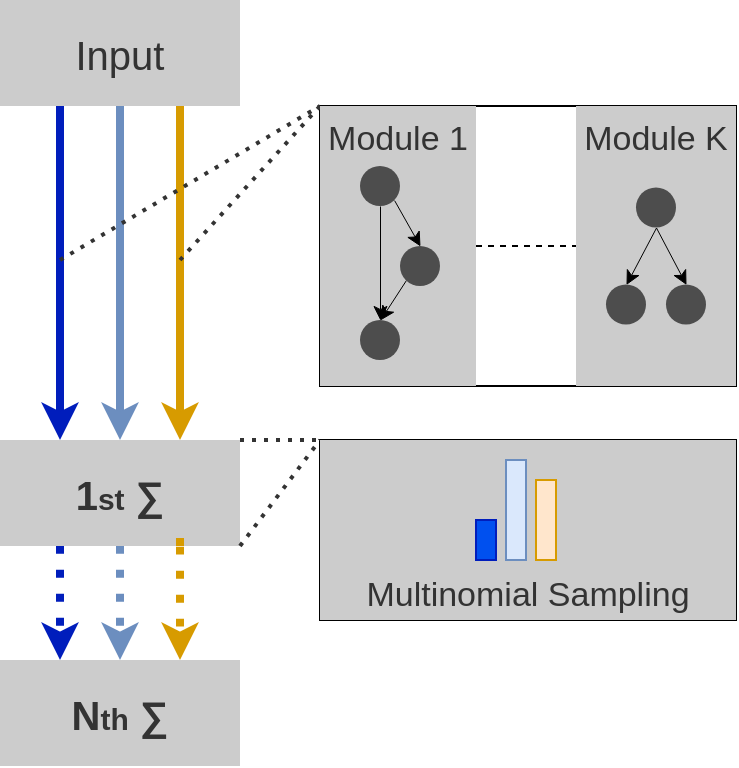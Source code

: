 <mxfile version="24.7.7">
  <diagram id="tDPf8CNvzOaNMvIxZvwo" name="Seite-1">
    <mxGraphModel dx="794" dy="339" grid="1" gridSize="10" guides="1" tooltips="1" connect="1" arrows="1" fold="1" page="1" pageScale="1" pageWidth="827" pageHeight="1169" math="0" shadow="0">
      <root>
        <mxCell id="0" />
        <mxCell id="1" parent="0" />
        <mxCell id="O3lXl0DsIWepwv78E3Ku-21" value="" style="rounded=0;whiteSpace=wrap;html=1;fontSize=20;fillColor=none;" vertex="1" parent="1">
          <mxGeometry x="400" y="93" width="208" height="140" as="geometry" />
        </mxCell>
        <mxCell id="O3lXl0DsIWepwv78E3Ku-26" value="" style="rounded=0;whiteSpace=wrap;html=1;fontSize=20;fillColor=none;" vertex="1" parent="1">
          <mxGeometry x="400" y="260" width="208" height="90" as="geometry" />
        </mxCell>
        <mxCell id="lzmcIZGoqttrfyCk76lP-21" style="edgeStyle=orthogonalEdgeStyle;rounded=0;orthogonalLoop=1;jettySize=auto;html=1;exitX=0.5;exitY=1;exitDx=0;exitDy=0;entryX=0.5;entryY=0;entryDx=0;entryDy=0;strokeWidth=4;fontSize=20;curved=1;fillColor=#dae8fc;strokeColor=#6c8ebf;" parent="1" source="lzmcIZGoqttrfyCk76lP-19" target="lzmcIZGoqttrfyCk76lP-20" edge="1">
          <mxGeometry relative="1" as="geometry" />
        </mxCell>
        <mxCell id="X_1ddgbnGcCbuA_kLiaL-2" style="edgeStyle=orthogonalEdgeStyle;rounded=0;orthogonalLoop=1;jettySize=auto;html=1;exitX=0.25;exitY=1;exitDx=0;exitDy=0;curved=1;strokeWidth=4;entryX=0.25;entryY=0;entryDx=0;entryDy=0;fillColor=#0050ef;strokeColor=#001DBC;" parent="1" source="lzmcIZGoqttrfyCk76lP-19" target="lzmcIZGoqttrfyCk76lP-20" edge="1">
          <mxGeometry relative="1" as="geometry" />
        </mxCell>
        <mxCell id="X_1ddgbnGcCbuA_kLiaL-3" style="edgeStyle=orthogonalEdgeStyle;rounded=0;orthogonalLoop=1;jettySize=auto;html=1;exitX=0.75;exitY=1;exitDx=0;exitDy=0;entryX=0.75;entryY=0;entryDx=0;entryDy=0;curved=1;strokeWidth=4;fillColor=#ffe6cc;strokeColor=#d79b00;" parent="1" source="lzmcIZGoqttrfyCk76lP-19" target="lzmcIZGoqttrfyCk76lP-20" edge="1">
          <mxGeometry relative="1" as="geometry" />
        </mxCell>
        <mxCell id="lzmcIZGoqttrfyCk76lP-19" value="&lt;font style=&quot;font-size: 20px;&quot;&gt;Input&lt;/font&gt;" style="rounded=0;whiteSpace=wrap;html=1;fillColor=#CCCCCC;fontColor=#333333;strokeColor=none;" parent="1" vertex="1">
          <mxGeometry x="240" y="40" width="120" height="53" as="geometry" />
        </mxCell>
        <mxCell id="X_1ddgbnGcCbuA_kLiaL-40" style="edgeStyle=orthogonalEdgeStyle;rounded=0;orthogonalLoop=1;jettySize=auto;html=1;exitX=0.5;exitY=1;exitDx=0;exitDy=0;curved=1;fillColor=#dae8fc;strokeColor=#6c8ebf;strokeWidth=4;dashed=1;dashPattern=1 2;entryX=0.5;entryY=0;entryDx=0;entryDy=0;" parent="1" source="lzmcIZGoqttrfyCk76lP-20" target="lzmcIZGoqttrfyCk76lP-22" edge="1">
          <mxGeometry relative="1" as="geometry">
            <Array as="points" />
            <mxPoint x="480" y="410" as="targetPoint" />
          </mxGeometry>
        </mxCell>
        <mxCell id="lzmcIZGoqttrfyCk76lP-20" value="&lt;span style=&quot;font-size: 13px;&quot; lang=&quot;de&quot; class=&quot;ILfuVd&quot;&gt;&lt;span style=&quot;font-size: 20px;&quot; class=&quot;hgKElc&quot;&gt;&lt;font style=&quot;font-size: 20px;&quot;&gt;&lt;b&gt;1&lt;/b&gt;&lt;/font&gt;&lt;/span&gt;&lt;/span&gt;&lt;font size=&quot;1&quot;&gt;&lt;span lang=&quot;de&quot; class=&quot;ILfuVd&quot;&gt;&lt;span class=&quot;hgKElc&quot;&gt;&lt;font&gt;&lt;b style=&quot;font-size: 15px;&quot;&gt;st&lt;/b&gt;&lt;/font&gt;&lt;/span&gt;&lt;/span&gt;&lt;/font&gt;&lt;span style=&quot;font-size: 13px;&quot; lang=&quot;de&quot; class=&quot;ILfuVd&quot;&gt;&lt;span style=&quot;font-size: 20px;&quot; class=&quot;hgKElc&quot;&gt;&lt;font style=&quot;font-size: 20px;&quot;&gt;&lt;b&gt; ∑&lt;/b&gt;&lt;br&gt;&lt;/font&gt;&lt;/span&gt;&lt;/span&gt;" style="rounded=0;whiteSpace=wrap;html=1;fillColor=#CCCCCC;fontColor=#333333;strokeColor=none;" parent="1" vertex="1">
          <mxGeometry x="240" y="260" width="120" height="53" as="geometry" />
        </mxCell>
        <mxCell id="lzmcIZGoqttrfyCk76lP-22" value="&lt;span style=&quot;font-size: 13px;&quot; lang=&quot;de&quot; class=&quot;ILfuVd&quot;&gt;&lt;span style=&quot;font-size: 20px;&quot; class=&quot;hgKElc&quot;&gt;&lt;font style=&quot;font-size: 20px;&quot;&gt;&lt;b&gt;N&lt;/b&gt;&lt;/font&gt;&lt;/span&gt;&lt;/span&gt;&lt;font size=&quot;1&quot;&gt;&lt;span lang=&quot;de&quot; class=&quot;ILfuVd&quot;&gt;&lt;span class=&quot;hgKElc&quot;&gt;&lt;font&gt;&lt;b style=&quot;font-size: 15px;&quot;&gt;th&lt;/b&gt;&lt;/font&gt;&lt;/span&gt;&lt;/span&gt;&lt;/font&gt;&lt;span style=&quot;font-size: 13px;&quot; lang=&quot;de&quot; class=&quot;ILfuVd&quot;&gt;&lt;span style=&quot;font-size: 20px;&quot; class=&quot;hgKElc&quot;&gt;&lt;font style=&quot;font-size: 20px;&quot;&gt;&lt;b&gt; ∑&lt;/b&gt;&lt;br&gt;&lt;/font&gt;&lt;/span&gt;&lt;/span&gt;" style="rounded=0;whiteSpace=wrap;html=1;fillColor=#CCCCCC;fontColor=#333333;strokeColor=none;" parent="1" vertex="1">
          <mxGeometry x="240" y="370" width="120" height="53" as="geometry" />
        </mxCell>
        <mxCell id="X_1ddgbnGcCbuA_kLiaL-39" style="edgeStyle=orthogonalEdgeStyle;rounded=0;orthogonalLoop=1;jettySize=auto;html=1;exitX=0.25;exitY=1;exitDx=0;exitDy=0;entryX=0.25;entryY=0;entryDx=0;entryDy=0;curved=1;fillColor=#0050ef;strokeColor=#001DBC;strokeWidth=4;dashed=1;dashPattern=1 2;" parent="1" source="lzmcIZGoqttrfyCk76lP-20" target="lzmcIZGoqttrfyCk76lP-22" edge="1">
          <mxGeometry relative="1" as="geometry">
            <Array as="points">
              <mxPoint x="270" y="370" />
              <mxPoint x="270" y="370" />
            </Array>
          </mxGeometry>
        </mxCell>
        <mxCell id="X_1ddgbnGcCbuA_kLiaL-41" style="edgeStyle=orthogonalEdgeStyle;rounded=0;orthogonalLoop=1;jettySize=auto;html=1;exitX=0.75;exitY=1;exitDx=0;exitDy=0;curved=1;strokeWidth=4;fillColor=#ffe6cc;strokeColor=#d79b00;entryX=0.75;entryY=0;entryDx=0;entryDy=0;dashed=1;dashPattern=1 2;" parent="1" source="lzmcIZGoqttrfyCk76lP-20" target="lzmcIZGoqttrfyCk76lP-22" edge="1">
          <mxGeometry relative="1" as="geometry">
            <mxPoint x="360.04" y="498.5" as="targetPoint" />
            <Array as="points">
              <mxPoint x="330" y="290" />
              <mxPoint x="330" y="290" />
            </Array>
            <mxPoint x="400" y="231.5" as="sourcePoint" />
          </mxGeometry>
        </mxCell>
        <mxCell id="O3lXl0DsIWepwv78E3Ku-1" style="edgeStyle=none;rounded=0;orthogonalLoop=1;jettySize=auto;html=1;entryX=0;entryY=0;entryDx=0;entryDy=0;strokeColor=#333333;strokeWidth=2;fontSize=20;endArrow=none;endFill=0;dashed=1;dashPattern=1 2;" edge="1" parent="1" target="O3lXl0DsIWepwv78E3Ku-21">
          <mxGeometry relative="1" as="geometry">
            <mxPoint x="270" y="170" as="sourcePoint" />
          </mxGeometry>
        </mxCell>
        <mxCell id="O3lXl0DsIWepwv78E3Ku-2" style="edgeStyle=none;rounded=0;orthogonalLoop=1;jettySize=auto;html=1;entryX=0;entryY=0;entryDx=0;entryDy=0;strokeColor=#333333;strokeWidth=2;fontSize=20;endArrow=none;endFill=0;dashed=1;dashPattern=1 2;" edge="1" parent="1" target="O3lXl0DsIWepwv78E3Ku-21">
          <mxGeometry relative="1" as="geometry">
            <mxPoint x="330" y="170" as="sourcePoint" />
          </mxGeometry>
        </mxCell>
        <mxCell id="O3lXl0DsIWepwv78E3Ku-3" value="&lt;font style=&quot;font-size: 17px;&quot;&gt;Module 1&lt;/font&gt;" style="rounded=0;whiteSpace=wrap;html=1;fillColor=#CCCCCC;fontColor=#333333;strokeColor=none;verticalAlign=top;" vertex="1" parent="1">
          <mxGeometry x="400" y="93" width="78" height="140" as="geometry" />
        </mxCell>
        <mxCell id="O3lXl0DsIWepwv78E3Ku-4" style="edgeStyle=none;rounded=0;orthogonalLoop=1;jettySize=auto;html=1;exitX=1;exitY=1;exitDx=0;exitDy=0;strokeWidth=0.5;entryX=0.5;entryY=0;entryDx=0;entryDy=0;" edge="1" parent="1" source="O3lXl0DsIWepwv78E3Ku-6" target="O3lXl0DsIWepwv78E3Ku-8">
          <mxGeometry relative="1" as="geometry">
            <mxPoint x="450" y="173" as="targetPoint" />
          </mxGeometry>
        </mxCell>
        <mxCell id="O3lXl0DsIWepwv78E3Ku-5" style="edgeStyle=none;rounded=0;orthogonalLoop=1;jettySize=auto;html=1;exitX=0.5;exitY=1;exitDx=0;exitDy=0;entryX=0.5;entryY=0;entryDx=0;entryDy=0;strokeWidth=0.5;" edge="1" parent="1" source="O3lXl0DsIWepwv78E3Ku-6" target="O3lXl0DsIWepwv78E3Ku-9">
          <mxGeometry relative="1" as="geometry" />
        </mxCell>
        <mxCell id="O3lXl0DsIWepwv78E3Ku-6" value="" style="ellipse;whiteSpace=wrap;html=1;aspect=fixed;strokeColor=none;fillColor=#4D4D4D;" vertex="1" parent="1">
          <mxGeometry x="420" y="123" width="20" height="20" as="geometry" />
        </mxCell>
        <mxCell id="O3lXl0DsIWepwv78E3Ku-7" style="edgeStyle=none;rounded=0;orthogonalLoop=1;jettySize=auto;html=1;exitX=0;exitY=1;exitDx=0;exitDy=0;entryX=0.5;entryY=0;entryDx=0;entryDy=0;strokeWidth=0.5;" edge="1" parent="1" source="O3lXl0DsIWepwv78E3Ku-8" target="O3lXl0DsIWepwv78E3Ku-9">
          <mxGeometry relative="1" as="geometry" />
        </mxCell>
        <mxCell id="O3lXl0DsIWepwv78E3Ku-8" value="" style="ellipse;whiteSpace=wrap;html=1;aspect=fixed;strokeColor=none;fillColor=#4D4D4D;" vertex="1" parent="1">
          <mxGeometry x="440" y="163" width="20" height="20" as="geometry" />
        </mxCell>
        <mxCell id="O3lXl0DsIWepwv78E3Ku-9" value="" style="ellipse;whiteSpace=wrap;html=1;aspect=fixed;strokeColor=none;fillColor=#4D4D4D;" vertex="1" parent="1">
          <mxGeometry x="420" y="200" width="20" height="20" as="geometry" />
        </mxCell>
        <mxCell id="O3lXl0DsIWepwv78E3Ku-10" style="edgeStyle=none;rounded=0;orthogonalLoop=1;jettySize=auto;html=1;exitX=1;exitY=0.5;exitDx=0;exitDy=0;entryX=0;entryY=0.5;entryDx=0;entryDy=0;dashed=1;strokeWidth=1;fontSize=20;endArrow=none;endFill=0;" edge="1" parent="1" source="O3lXl0DsIWepwv78E3Ku-3" target="O3lXl0DsIWepwv78E3Ku-11">
          <mxGeometry relative="1" as="geometry">
            <mxPoint x="550" y="173" as="sourcePoint" />
          </mxGeometry>
        </mxCell>
        <mxCell id="O3lXl0DsIWepwv78E3Ku-11" value="&lt;font style=&quot;font-size: 17px;&quot;&gt;Module K&lt;/font&gt;" style="rounded=0;whiteSpace=wrap;html=1;fillColor=#CCCCCC;fontColor=#333333;strokeColor=none;verticalAlign=top;" vertex="1" parent="1">
          <mxGeometry x="528" y="93" width="80" height="140" as="geometry" />
        </mxCell>
        <mxCell id="O3lXl0DsIWepwv78E3Ku-16" style="edgeStyle=none;rounded=0;orthogonalLoop=1;jettySize=auto;html=1;exitX=0.5;exitY=1;exitDx=0;exitDy=0;entryX=0.5;entryY=0;entryDx=0;entryDy=0;strokeWidth=0.5;fontSize=20;endArrow=classic;endFill=1;" edge="1" parent="1" source="O3lXl0DsIWepwv78E3Ku-18" target="O3lXl0DsIWepwv78E3Ku-19">
          <mxGeometry relative="1" as="geometry" />
        </mxCell>
        <mxCell id="O3lXl0DsIWepwv78E3Ku-17" style="edgeStyle=none;rounded=0;orthogonalLoop=1;jettySize=auto;html=1;exitX=0.5;exitY=1;exitDx=0;exitDy=0;entryX=0.5;entryY=0;entryDx=0;entryDy=0;strokeWidth=0.5;fontSize=20;endArrow=classic;endFill=1;" edge="1" parent="1" source="O3lXl0DsIWepwv78E3Ku-18" target="O3lXl0DsIWepwv78E3Ku-20">
          <mxGeometry relative="1" as="geometry" />
        </mxCell>
        <mxCell id="O3lXl0DsIWepwv78E3Ku-18" value="" style="ellipse;whiteSpace=wrap;html=1;aspect=fixed;strokeColor=none;fillColor=#4D4D4D;" vertex="1" parent="1">
          <mxGeometry x="558" y="133.75" width="20" height="20" as="geometry" />
        </mxCell>
        <mxCell id="O3lXl0DsIWepwv78E3Ku-19" value="" style="ellipse;whiteSpace=wrap;html=1;aspect=fixed;strokeColor=none;fillColor=#4D4D4D;" vertex="1" parent="1">
          <mxGeometry x="543" y="182.25" width="20" height="20" as="geometry" />
        </mxCell>
        <mxCell id="O3lXl0DsIWepwv78E3Ku-20" value="" style="ellipse;whiteSpace=wrap;html=1;aspect=fixed;strokeColor=none;fillColor=#4D4D4D;" vertex="1" parent="1">
          <mxGeometry x="573" y="182.25" width="20" height="20" as="geometry" />
        </mxCell>
        <mxCell id="O3lXl0DsIWepwv78E3Ku-24" style="edgeStyle=none;rounded=0;orthogonalLoop=1;jettySize=auto;html=1;entryX=0;entryY=0;entryDx=0;entryDy=0;strokeColor=#333333;strokeWidth=2;fontSize=20;endArrow=none;endFill=0;dashed=1;dashPattern=1 2;exitX=1;exitY=0;exitDx=0;exitDy=0;" edge="1" parent="1" target="O3lXl0DsIWepwv78E3Ku-26" source="lzmcIZGoqttrfyCk76lP-20">
          <mxGeometry relative="1" as="geometry">
            <mxPoint x="270" y="370" as="sourcePoint" />
          </mxGeometry>
        </mxCell>
        <mxCell id="O3lXl0DsIWepwv78E3Ku-25" style="edgeStyle=none;rounded=0;orthogonalLoop=1;jettySize=auto;html=1;entryX=0;entryY=0;entryDx=0;entryDy=0;strokeColor=#333333;strokeWidth=2;fontSize=20;endArrow=none;endFill=0;dashed=1;dashPattern=1 2;exitX=1;exitY=1;exitDx=0;exitDy=0;" edge="1" parent="1" target="O3lXl0DsIWepwv78E3Ku-26" source="lzmcIZGoqttrfyCk76lP-20">
          <mxGeometry relative="1" as="geometry">
            <mxPoint x="330" y="370" as="sourcePoint" />
          </mxGeometry>
        </mxCell>
        <mxCell id="O3lXl0DsIWepwv78E3Ku-33" value="&lt;font style=&quot;font-size: 17px;&quot;&gt;Multinomial Sampling&lt;/font&gt;" style="rounded=0;whiteSpace=wrap;html=1;fillColor=#CCCCCC;fontColor=#333333;strokeColor=none;verticalAlign=bottom;" vertex="1" parent="1">
          <mxGeometry x="400" y="260" width="208" height="90" as="geometry" />
        </mxCell>
        <mxCell id="O3lXl0DsIWepwv78E3Ku-30" value="" style="rounded=0;whiteSpace=wrap;html=1;fillColor=#0050ef;fontColor=#ffffff;strokeColor=#001DBC;" vertex="1" parent="1">
          <mxGeometry x="478" y="300" width="10" height="20" as="geometry" />
        </mxCell>
        <mxCell id="O3lXl0DsIWepwv78E3Ku-31" value="" style="rounded=0;whiteSpace=wrap;html=1;fillColor=#dae8fc;strokeColor=#6c8ebf;" vertex="1" parent="1">
          <mxGeometry x="493" y="270" width="10" height="50" as="geometry" />
        </mxCell>
        <mxCell id="O3lXl0DsIWepwv78E3Ku-32" value="" style="rounded=0;whiteSpace=wrap;html=1;fillColor=#ffe6cc;strokeColor=#d79b00;" vertex="1" parent="1">
          <mxGeometry x="508" y="280" width="10" height="40" as="geometry" />
        </mxCell>
      </root>
    </mxGraphModel>
  </diagram>
</mxfile>
